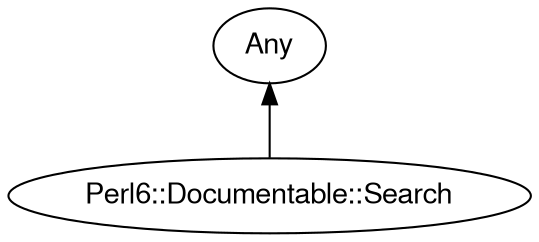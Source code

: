 digraph "perl6-type-graph" {
    rankdir=BT;
    splines=polyline;
    overlap=false; 
    // Types
    "Perl6::Documentable::Search" [color="#000000", fontcolor="#000000", href="/type/Perl6::Documentable::Search", fontname="FreeSans"];
    "Any" [color="#000000", fontcolor="#000000", href="/type/Any", fontname="FreeSans"];

    // Superclasses
    "Perl6::Documentable::Search" -> "Any" [color="#000000"];

    // Roles
}
